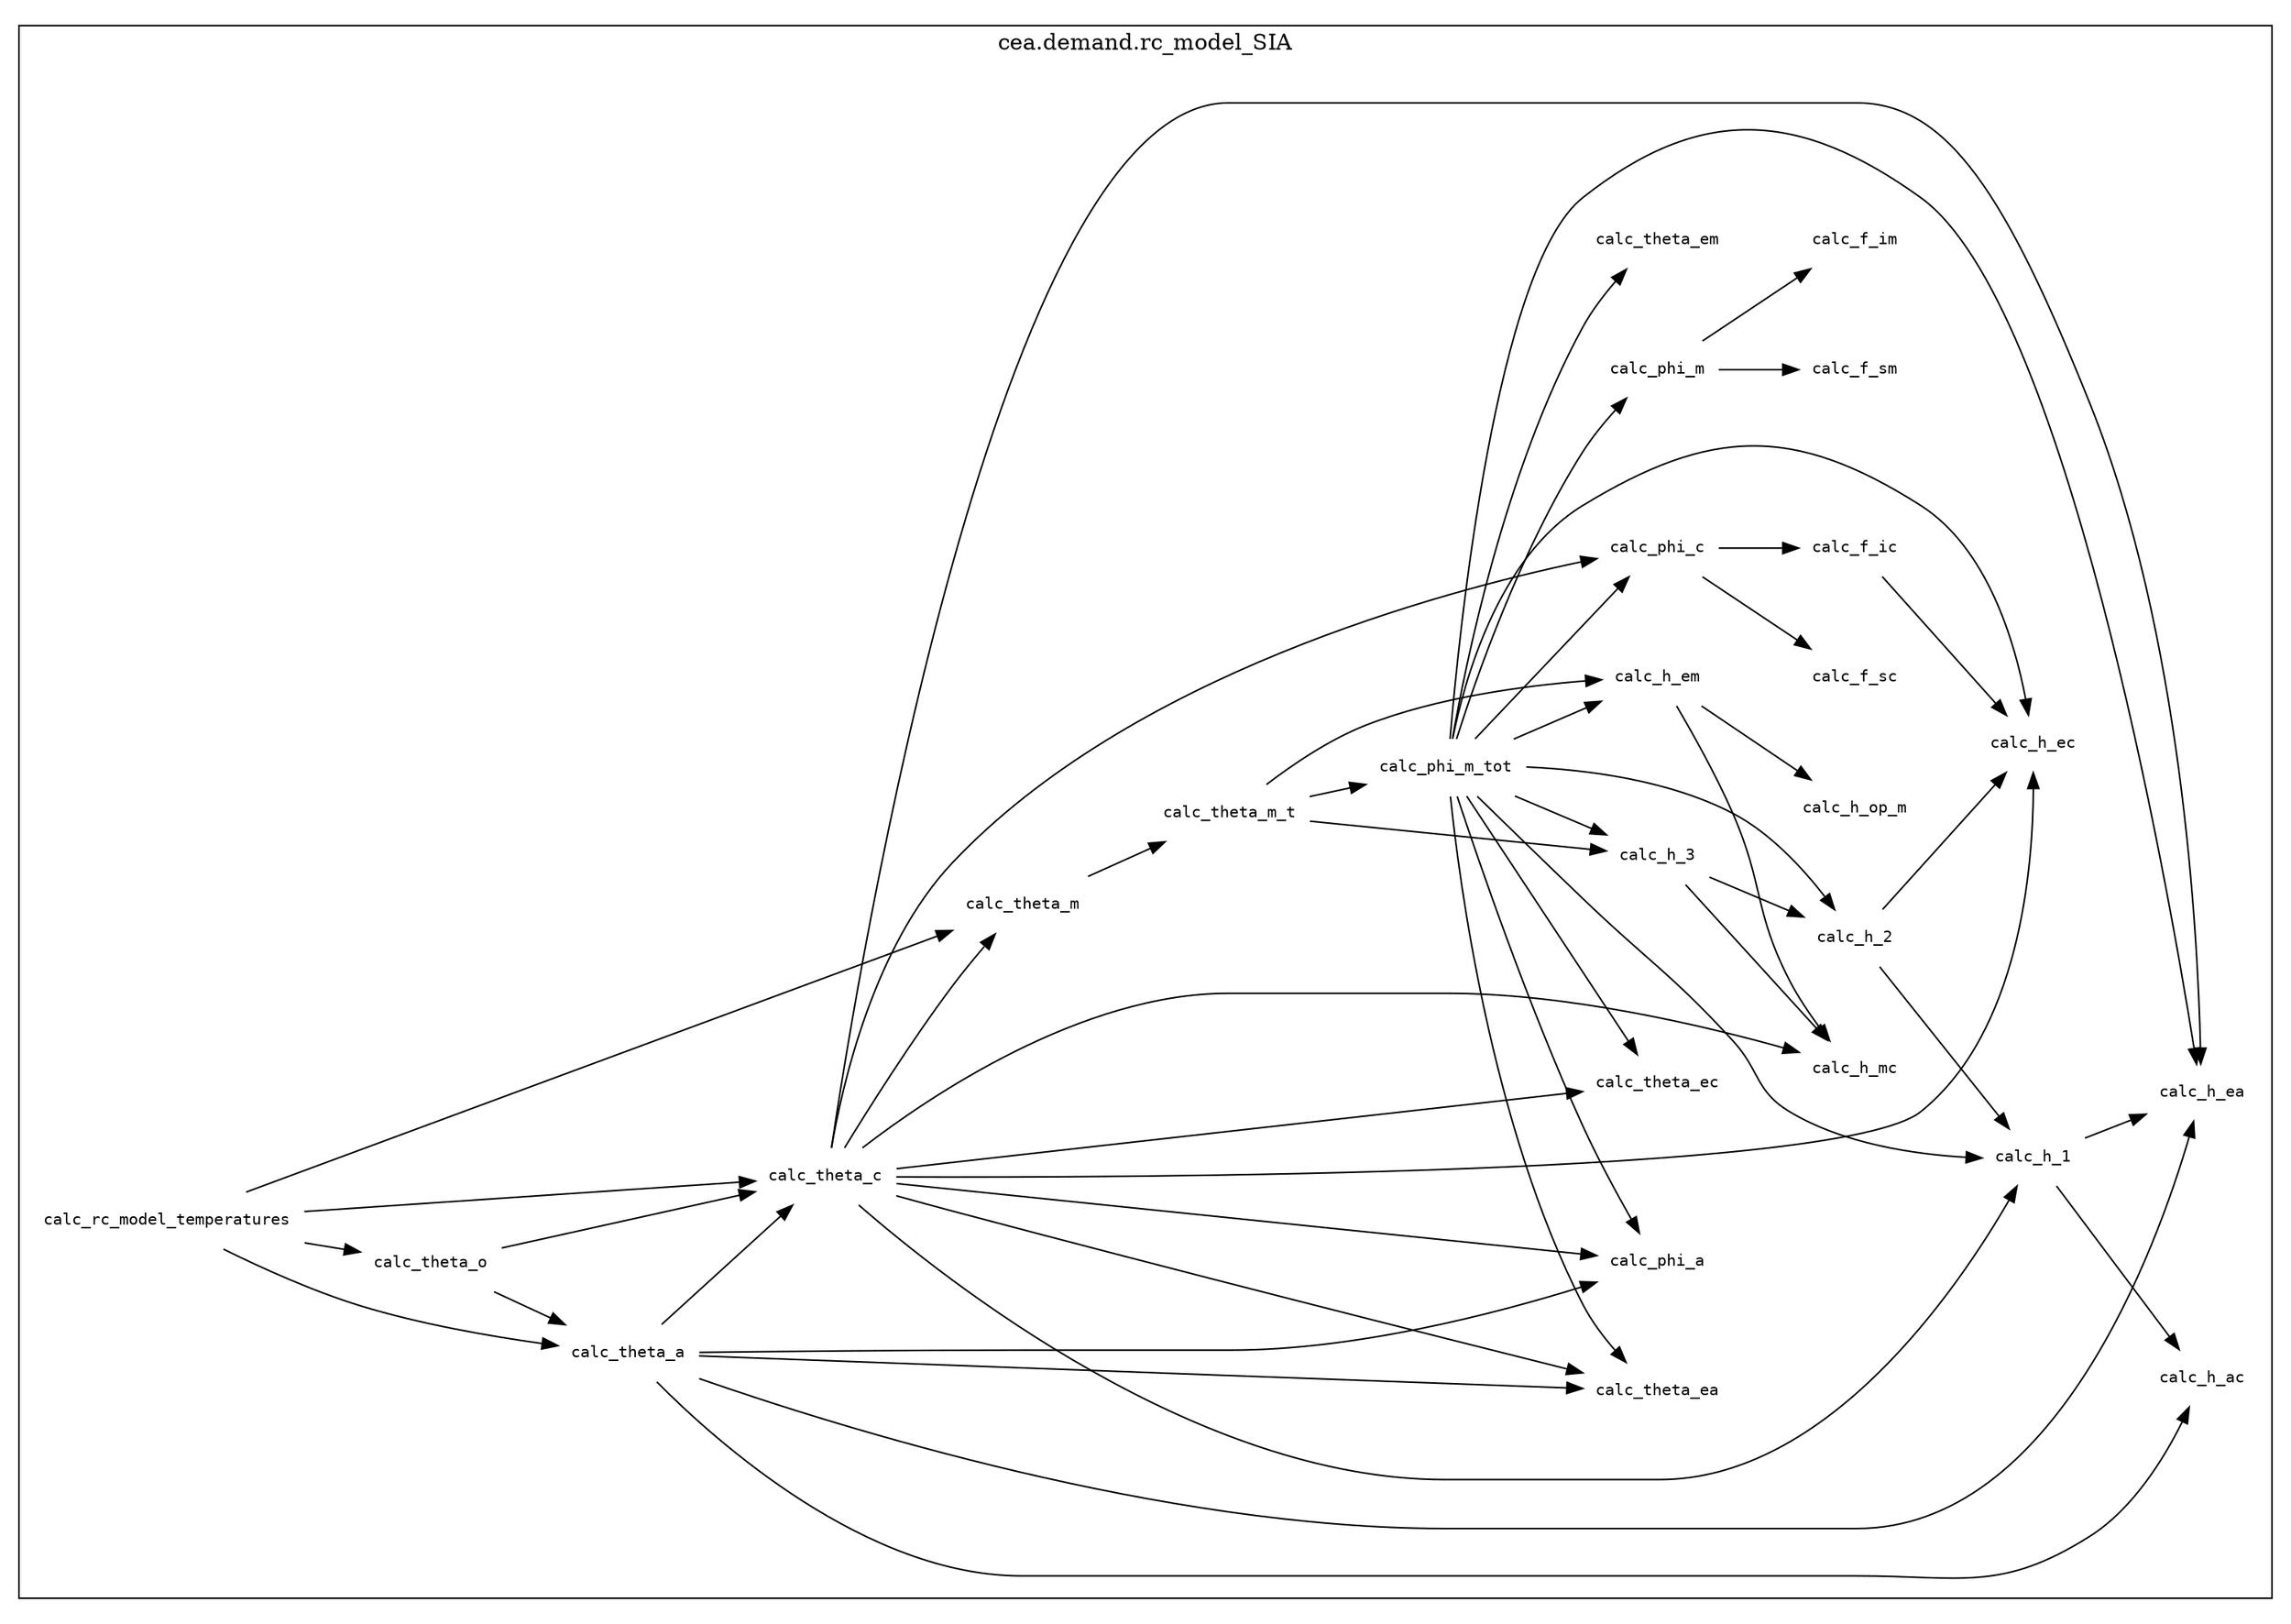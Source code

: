 digraph demand_function_graph {
  rankdir=LR;
  ratio=0.7072135785007072;
  edge[weight=1.2];
  node [shape=plaintext, ranksep=0.7, nodesep=0.7, fontsize=10, fontname=monospace, color=none];
  subgraph "cluster_cea.demand.rc_model_SIA" {
    "calc_h_op_m";
    "calc_h_2";
    "calc_theta_o";
    "calc_theta_m";
    "calc_phi_m_tot";
    "calc_h_3";
    "calc_h_1";
    "calc_phi_a";
    "calc_phi_c";
    "calc_theta_a";
    "calc_phi_m";
    "calc_theta_ea";
    "calc_h_mc";
    "calc_f_ic";
    "calc_theta_c";
    "calc_theta_m_t";
    "calc_h_em";
    "calc_h_ac";
    "calc_f_im";
    "calc_h_ea";
    "calc_h_ec";
    "calc_f_sm";
    "calc_theta_em";
    "calc_f_sc";
    "calc_rc_model_temperatures";
    "calc_theta_ec";
    label="cea.demand.rc_model_SIA";
  }
  "calc_rc_model_temperatures" -> "calc_theta_m";
  "calc_theta_m" -> "calc_theta_m_t";
  "calc_theta_m_t" -> "calc_h_3";
  "calc_h_3" -> "calc_h_2";
  "calc_h_2" -> "calc_h_1";
  "calc_h_1" -> "calc_h_ea";
  "calc_h_1" -> "calc_h_ac";
  "calc_h_2" -> "calc_h_ec";
  "calc_h_3" -> "calc_h_mc";
  "calc_theta_m_t" -> "calc_h_em";
  "calc_h_em" -> "calc_h_op_m";
  "calc_h_em" -> "calc_h_mc";
  "calc_theta_m_t" -> "calc_phi_m_tot";
  "calc_phi_m_tot" -> "calc_phi_m";
  "calc_phi_m" -> "calc_f_im";
  "calc_phi_m" -> "calc_f_sm";
  "calc_phi_m_tot" -> "calc_h_em";
  "calc_phi_m_tot" -> "calc_theta_em";
  "calc_phi_m_tot" -> "calc_h_3";
  "calc_phi_m_tot" -> "calc_phi_c";
  "calc_phi_c" -> "calc_f_ic";
  "calc_f_ic" -> "calc_h_ec";
  "calc_phi_c" -> "calc_f_sc";
  "calc_phi_m_tot" -> "calc_h_ec";
  "calc_phi_m_tot" -> "calc_theta_ec";
  "calc_phi_m_tot" -> "calc_h_1";
  "calc_phi_m_tot" -> "calc_phi_a";
  "calc_phi_m_tot" -> "calc_h_ea";
  "calc_phi_m_tot" -> "calc_theta_ea";
  "calc_phi_m_tot" -> "calc_h_2";
  "calc_rc_model_temperatures" -> "calc_theta_c";
  "calc_theta_c" -> "calc_h_mc";
  "calc_theta_c" -> "calc_theta_m";
  "calc_theta_c" -> "calc_phi_c";
  "calc_theta_c" -> "calc_h_ec";
  "calc_theta_c" -> "calc_theta_ec";
  "calc_theta_c" -> "calc_h_1";
  "calc_theta_c" -> "calc_phi_a";
  "calc_theta_c" -> "calc_h_ea";
  "calc_theta_c" -> "calc_theta_ea";
  "calc_rc_model_temperatures" -> "calc_theta_a";
  "calc_theta_a" -> "calc_h_ac";
  "calc_theta_a" -> "calc_theta_c";
  "calc_theta_a" -> "calc_h_ea";
  "calc_theta_a" -> "calc_theta_ea";
  "calc_theta_a" -> "calc_phi_a";
  "calc_rc_model_temperatures" -> "calc_theta_o";
  "calc_theta_o" -> "calc_theta_a";
  "calc_theta_o" -> "calc_theta_c";
}
